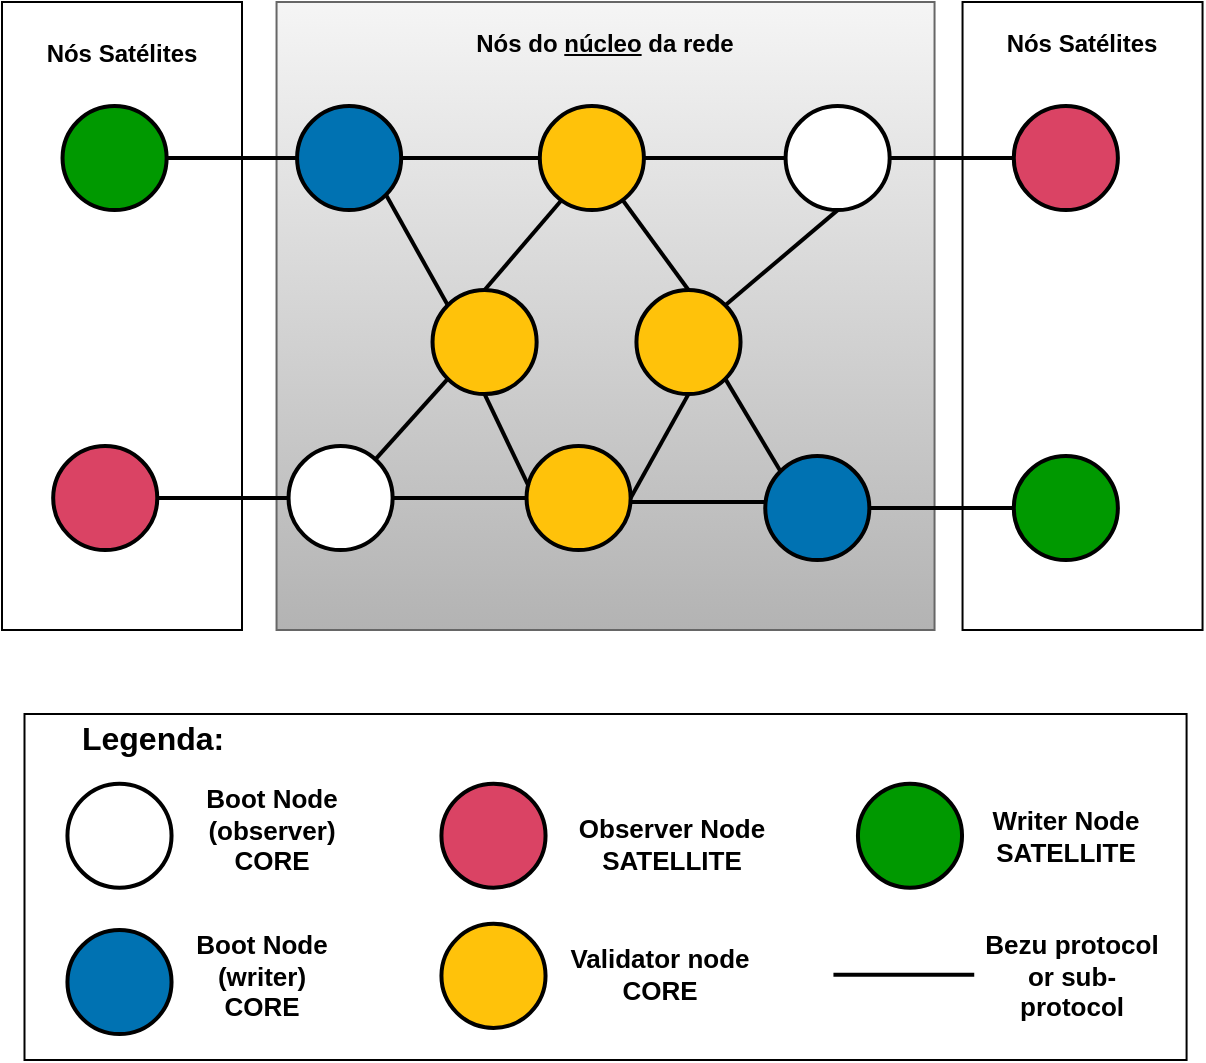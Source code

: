 <mxfile version="21.4.0" type="device">
  <diagram id="MQEEDv3dzmUIhrHRx6iE" name="Page-1">
    <mxGraphModel dx="4987" dy="19765" grid="0" gridSize="10" guides="1" tooltips="1" connect="1" arrows="1" fold="1" page="1" pageScale="1" pageWidth="3300" pageHeight="4681" math="0" shadow="0">
      <root>
        <mxCell id="0" />
        <mxCell id="1" parent="0" />
        <mxCell id="jJP_vp4CB71zRGkZx1Wl-36" value="" style="rounded=0;whiteSpace=wrap;html=1;" parent="1" vertex="1">
          <mxGeometry x="-2505.73" y="-18510" width="120" height="314" as="geometry" />
        </mxCell>
        <mxCell id="jJP_vp4CB71zRGkZx1Wl-34" value="" style="rounded=0;whiteSpace=wrap;html=1;" parent="1" vertex="1">
          <mxGeometry x="-2986" y="-18510" width="120" height="314" as="geometry" />
        </mxCell>
        <mxCell id="jJP_vp4CB71zRGkZx1Wl-31" value="" style="rounded=0;whiteSpace=wrap;html=1;fillColor=#f5f5f5;gradientColor=#b3b3b3;strokeColor=#666666;" parent="1" vertex="1">
          <mxGeometry x="-2848.73" y="-18510" width="329" height="314" as="geometry" />
        </mxCell>
        <mxCell id="7TveAU4EJlshin2q9dtX-1" value="" style="rounded=0;whiteSpace=wrap;html=1;strokeWidth=1;align=left;container=0;" parent="1" vertex="1">
          <mxGeometry x="-2974.75" y="-18154" width="581.04" height="173" as="geometry" />
        </mxCell>
        <mxCell id="7TveAU4EJlshin2q9dtX-6" value="&lt;span style=&quot;font-size: 13px&quot;&gt;&lt;b style=&quot;font-size: 13px&quot;&gt;Writer Node&lt;br&gt;SATELLITE&lt;br style=&quot;font-size: 13px&quot;&gt;&lt;/b&gt;&lt;/span&gt;" style="text;html=1;strokeColor=none;fillColor=none;align=center;verticalAlign=middle;whiteSpace=wrap;rounded=0;container=0;fontSize=13;" parent="1" vertex="1">
          <mxGeometry x="-2503.34" y="-18101.68" width="98.45" height="17.06" as="geometry" />
        </mxCell>
        <mxCell id="7TveAU4EJlshin2q9dtX-11" value="" style="ellipse;whiteSpace=wrap;html=1;aspect=fixed;strokeWidth=2;fillColor=#009900;container=0;" parent="1" vertex="1">
          <mxGeometry x="-2558.03" y="-18119.18" width="52.05" height="52.05" as="geometry" />
        </mxCell>
        <mxCell id="7TveAU4EJlshin2q9dtX-12" value="" style="ellipse;whiteSpace=wrap;html=1;aspect=fixed;strokeWidth=2;fillColor=#FFFFFF;container=0;" parent="1" vertex="1">
          <mxGeometry x="-2953.28" y="-18119.18" width="52.05" height="52.05" as="geometry" />
        </mxCell>
        <mxCell id="7TveAU4EJlshin2q9dtX-13" value="" style="ellipse;whiteSpace=wrap;html=1;aspect=fixed;strokeWidth=2;fillColor=#FFC20A;container=0;" parent="1" vertex="1">
          <mxGeometry x="-2766.28" y="-18049.1" width="52.05" height="52.05" as="geometry" />
        </mxCell>
        <mxCell id="7TveAU4EJlshin2q9dtX-17" value="&lt;b style=&quot;font-size: 13px&quot;&gt;&lt;font style=&quot;font-size: 13px&quot;&gt;Validator node&lt;br&gt;CORE&lt;br style=&quot;font-size: 13px&quot;&gt;&lt;/font&gt;&lt;/b&gt;" style="text;html=1;strokeColor=none;fillColor=none;align=center;verticalAlign=middle;whiteSpace=wrap;rounded=0;container=0;fontSize=13;" parent="1" vertex="1">
          <mxGeometry x="-2714.26" y="-18032.058" width="114.4" height="17.059" as="geometry" />
        </mxCell>
        <mxCell id="7TveAU4EJlshin2q9dtX-18" value="&lt;font&gt;&lt;font style=&quot;font-weight: bold ; font-size: 13px&quot;&gt;Boot Node (observer)&lt;br&gt;CORE&lt;br&gt;&lt;/font&gt;&lt;br&gt;&lt;/font&gt;" style="text;html=1;strokeColor=none;fillColor=none;align=center;verticalAlign=middle;whiteSpace=wrap;rounded=0;container=0;" parent="1" vertex="1">
          <mxGeometry x="-2908.36" y="-18097.374" width="114.4" height="17.059" as="geometry" />
        </mxCell>
        <mxCell id="7TveAU4EJlshin2q9dtX-19" value="&lt;b style=&quot;font-size: 13px&quot;&gt;&lt;font style=&quot;font-size: 13px&quot;&gt;Observer Node&lt;br&gt;SATELLITE&lt;br style=&quot;font-size: 13px&quot;&gt;&lt;/font&gt;&lt;/b&gt;" style="text;html=1;strokeColor=none;fillColor=none;align=center;verticalAlign=middle;whiteSpace=wrap;rounded=0;container=0;fontSize=13;" parent="1" vertex="1">
          <mxGeometry x="-2699.15" y="-18097.37" width="96" height="17.06" as="geometry" />
        </mxCell>
        <mxCell id="7TveAU4EJlshin2q9dtX-22" value="" style="endArrow=none;html=1;jumpSize=6;strokeWidth=2;rounded=0;endFill=0;" parent="1" edge="1">
          <mxGeometry x="-3001.48" y="-18091.3" width="50" height="50" as="geometry">
            <mxPoint x="-2570.28" y="-18023.571" as="sourcePoint" />
            <mxPoint x="-2499.88" y="-18023.571" as="targetPoint" />
          </mxGeometry>
        </mxCell>
        <mxCell id="7TveAU4EJlshin2q9dtX-38" value="&lt;b style=&quot;&quot;&gt;&lt;font style=&quot;font-size: 16px;&quot;&gt;Legenda:&amp;nbsp;&amp;nbsp;&lt;/font&gt;&lt;/b&gt;" style="text;html=1;strokeColor=none;fillColor=none;align=center;verticalAlign=middle;whiteSpace=wrap;rounded=0;container=0;fontSize=11;" parent="1" vertex="1">
          <mxGeometry x="-2959.71" y="-18150" width="107.89" height="15.18" as="geometry" />
        </mxCell>
        <mxCell id="7TveAU4EJlshin2q9dtX-46" value="&lt;b style=&quot;font-size: 13px;&quot;&gt;&lt;font style=&quot;font-size: 13px;&quot;&gt;Bezu protocol or sub-protocol&lt;br style=&quot;font-size: 13px;&quot;&gt;&lt;/font&gt;&lt;/b&gt;" style="text;html=1;strokeColor=none;fillColor=none;align=center;verticalAlign=middle;whiteSpace=wrap;rounded=0;container=0;fontSize=13;" parent="1" vertex="1">
          <mxGeometry x="-2497.35" y="-18031.6" width="92.14" height="17.06" as="geometry" />
        </mxCell>
        <mxCell id="7TveAU4EJlshin2q9dtX-92" value="" style="ellipse;whiteSpace=wrap;html=1;aspect=fixed;strokeWidth=2;fillColor=#DA4364;container=0;" parent="1" vertex="1">
          <mxGeometry x="-2766.28" y="-18119.18" width="52.05" height="52.05" as="geometry" />
        </mxCell>
        <mxCell id="niVHY0Mo2Aw60_f54Sd--28" value="" style="ellipse;whiteSpace=wrap;html=1;aspect=fixed;strokeWidth=2;fillColor=#0072B2;container=0;" parent="1" vertex="1">
          <mxGeometry x="-2953.28" y="-18046" width="52.05" height="52.05" as="geometry" />
        </mxCell>
        <mxCell id="niVHY0Mo2Aw60_f54Sd--29" value="&lt;span style=&quot;font-size: 13px&quot;&gt;&lt;b style=&quot;font-size: 13px&quot;&gt;Boot Node (writer)&lt;br&gt;CORE&lt;br style=&quot;font-size: 13px&quot;&gt;&lt;/b&gt;&lt;/span&gt;" style="text;html=1;strokeColor=none;fillColor=none;align=center;verticalAlign=middle;whiteSpace=wrap;rounded=0;container=0;fontSize=13;" parent="1" vertex="1">
          <mxGeometry x="-2904.96" y="-18032.01" width="98.45" height="17.06" as="geometry" />
        </mxCell>
        <mxCell id="jJP_vp4CB71zRGkZx1Wl-5" style="rounded=0;orthogonalLoop=1;jettySize=auto;html=1;entryX=0.5;entryY=0;entryDx=0;entryDy=0;endArrow=none;endFill=0;strokeWidth=2;" parent="1" source="jJP_vp4CB71zRGkZx1Wl-1" target="jJP_vp4CB71zRGkZx1Wl-3" edge="1">
          <mxGeometry relative="1" as="geometry" />
        </mxCell>
        <mxCell id="jJP_vp4CB71zRGkZx1Wl-1" value="" style="ellipse;whiteSpace=wrap;html=1;aspect=fixed;strokeWidth=2;fillColor=#FFC20A;container=0;" parent="1" vertex="1">
          <mxGeometry x="-2717.1" y="-18458" width="52.05" height="52.05" as="geometry" />
        </mxCell>
        <mxCell id="jJP_vp4CB71zRGkZx1Wl-2" value="" style="ellipse;whiteSpace=wrap;html=1;aspect=fixed;strokeWidth=2;fillColor=#FFC20A;container=0;" parent="1" vertex="1">
          <mxGeometry x="-2770.73" y="-18366" width="52.05" height="52.05" as="geometry" />
        </mxCell>
        <mxCell id="jJP_vp4CB71zRGkZx1Wl-3" value="" style="ellipse;whiteSpace=wrap;html=1;aspect=fixed;strokeWidth=2;fillColor=#FFC20A;container=0;" parent="1" vertex="1">
          <mxGeometry x="-2668.78" y="-18366" width="52.05" height="52.05" as="geometry" />
        </mxCell>
        <mxCell id="jJP_vp4CB71zRGkZx1Wl-4" value="" style="ellipse;whiteSpace=wrap;html=1;aspect=fixed;strokeWidth=2;fillColor=#FFC20A;container=0;" parent="1" vertex="1">
          <mxGeometry x="-2723.73" y="-18288" width="52.05" height="52.05" as="geometry" />
        </mxCell>
        <mxCell id="jJP_vp4CB71zRGkZx1Wl-6" style="rounded=0;orthogonalLoop=1;jettySize=auto;html=1;entryX=1;entryY=0.5;entryDx=0;entryDy=0;endArrow=none;endFill=0;strokeWidth=2;exitX=0.5;exitY=1;exitDx=0;exitDy=0;" parent="1" source="jJP_vp4CB71zRGkZx1Wl-3" target="jJP_vp4CB71zRGkZx1Wl-4" edge="1">
          <mxGeometry relative="1" as="geometry">
            <mxPoint x="-2629.37" y="-18294" as="sourcePoint" />
            <mxPoint x="-2604.37" y="-18257" as="targetPoint" />
          </mxGeometry>
        </mxCell>
        <mxCell id="jJP_vp4CB71zRGkZx1Wl-7" style="rounded=0;orthogonalLoop=1;jettySize=auto;html=1;entryX=0.019;entryY=0.384;entryDx=0;entryDy=0;endArrow=none;endFill=0;strokeWidth=2;exitX=0.5;exitY=1;exitDx=0;exitDy=0;entryPerimeter=0;" parent="1" source="jJP_vp4CB71zRGkZx1Wl-2" target="jJP_vp4CB71zRGkZx1Wl-4" edge="1">
          <mxGeometry relative="1" as="geometry">
            <mxPoint x="-2746.73" y="-18288.97" as="sourcePoint" />
            <mxPoint x="-2775.73" y="-18238.97" as="targetPoint" />
          </mxGeometry>
        </mxCell>
        <mxCell id="jJP_vp4CB71zRGkZx1Wl-8" style="rounded=0;orthogonalLoop=1;jettySize=auto;html=1;endArrow=none;endFill=0;strokeWidth=2;exitX=0.21;exitY=0.903;exitDx=0;exitDy=0;exitPerimeter=0;entryX=0.5;entryY=0;entryDx=0;entryDy=0;" parent="1" source="jJP_vp4CB71zRGkZx1Wl-1" target="jJP_vp4CB71zRGkZx1Wl-2" edge="1">
          <mxGeometry relative="1" as="geometry">
            <mxPoint x="-2762.73" y="-18416" as="sourcePoint" />
            <mxPoint x="-2707.73" y="-18368" as="targetPoint" />
          </mxGeometry>
        </mxCell>
        <mxCell id="jJP_vp4CB71zRGkZx1Wl-9" value="" style="ellipse;whiteSpace=wrap;html=1;aspect=fixed;strokeWidth=2;fillColor=#0072B2;container=0;" parent="1" vertex="1">
          <mxGeometry x="-2838.46" y="-18458" width="52.05" height="52.05" as="geometry" />
        </mxCell>
        <mxCell id="jJP_vp4CB71zRGkZx1Wl-12" style="rounded=0;orthogonalLoop=1;jettySize=auto;html=1;entryX=0;entryY=0.5;entryDx=0;entryDy=0;endArrow=none;endFill=0;strokeWidth=2;exitX=1;exitY=0.5;exitDx=0;exitDy=0;" parent="1" source="jJP_vp4CB71zRGkZx1Wl-9" target="jJP_vp4CB71zRGkZx1Wl-1" edge="1">
          <mxGeometry relative="1" as="geometry">
            <mxPoint x="-2623.13" y="-18416" as="sourcePoint" />
            <mxPoint x="-2591.13" y="-18380" as="targetPoint" />
          </mxGeometry>
        </mxCell>
        <mxCell id="jJP_vp4CB71zRGkZx1Wl-14" style="edgeStyle=orthogonalEdgeStyle;rounded=0;orthogonalLoop=1;jettySize=auto;html=1;startArrow=none;startFill=0;strokeWidth=2;endArrow=none;endFill=0;" parent="1" source="jJP_vp4CB71zRGkZx1Wl-13" target="jJP_vp4CB71zRGkZx1Wl-9" edge="1">
          <mxGeometry relative="1" as="geometry" />
        </mxCell>
        <mxCell id="jJP_vp4CB71zRGkZx1Wl-13" value="" style="ellipse;whiteSpace=wrap;html=1;aspect=fixed;strokeWidth=2;fillColor=#009900;container=0;" parent="1" vertex="1">
          <mxGeometry x="-2955.73" y="-18458" width="52.05" height="52.05" as="geometry" />
        </mxCell>
        <mxCell id="jJP_vp4CB71zRGkZx1Wl-16" style="rounded=0;orthogonalLoop=1;jettySize=auto;html=1;entryX=0;entryY=1;entryDx=0;entryDy=0;endArrow=none;endFill=0;strokeWidth=2;" parent="1" source="jJP_vp4CB71zRGkZx1Wl-15" target="jJP_vp4CB71zRGkZx1Wl-2" edge="1">
          <mxGeometry relative="1" as="geometry" />
        </mxCell>
        <mxCell id="jJP_vp4CB71zRGkZx1Wl-15" value="" style="ellipse;whiteSpace=wrap;html=1;aspect=fixed;strokeWidth=2;fillColor=#FFFFFF;container=0;" parent="1" vertex="1">
          <mxGeometry x="-2842.73" y="-18288" width="52.05" height="52.05" as="geometry" />
        </mxCell>
        <mxCell id="jJP_vp4CB71zRGkZx1Wl-18" style="edgeStyle=orthogonalEdgeStyle;rounded=0;orthogonalLoop=1;jettySize=auto;html=1;entryX=0;entryY=0.5;entryDx=0;entryDy=0;endArrow=none;endFill=0;strokeWidth=2;" parent="1" source="jJP_vp4CB71zRGkZx1Wl-17" target="jJP_vp4CB71zRGkZx1Wl-15" edge="1">
          <mxGeometry relative="1" as="geometry" />
        </mxCell>
        <mxCell id="jJP_vp4CB71zRGkZx1Wl-17" value="" style="ellipse;whiteSpace=wrap;html=1;aspect=fixed;strokeWidth=2;fillColor=#DA4364;container=0;" parent="1" vertex="1">
          <mxGeometry x="-2960.41" y="-18288" width="52.05" height="52.05" as="geometry" />
        </mxCell>
        <mxCell id="jJP_vp4CB71zRGkZx1Wl-19" style="rounded=0;orthogonalLoop=1;jettySize=auto;html=1;entryX=0;entryY=0;entryDx=0;entryDy=0;endArrow=none;endFill=0;strokeWidth=2;exitX=1;exitY=1;exitDx=0;exitDy=0;" parent="1" source="jJP_vp4CB71zRGkZx1Wl-9" target="jJP_vp4CB71zRGkZx1Wl-2" edge="1">
          <mxGeometry relative="1" as="geometry">
            <mxPoint x="-2812.85" y="-18428" as="sourcePoint" />
            <mxPoint x="-2740.85" y="-18398" as="targetPoint" />
          </mxGeometry>
        </mxCell>
        <mxCell id="jJP_vp4CB71zRGkZx1Wl-20" style="rounded=0;orthogonalLoop=1;jettySize=auto;html=1;endArrow=none;endFill=0;strokeWidth=2;entryX=0;entryY=0.5;entryDx=0;entryDy=0;" parent="1" source="jJP_vp4CB71zRGkZx1Wl-15" target="jJP_vp4CB71zRGkZx1Wl-4" edge="1">
          <mxGeometry relative="1" as="geometry">
            <mxPoint x="-2780.73" y="-18207" as="sourcePoint" />
            <mxPoint x="-2743.73" y="-18248" as="targetPoint" />
          </mxGeometry>
        </mxCell>
        <mxCell id="jJP_vp4CB71zRGkZx1Wl-21" value="" style="ellipse;whiteSpace=wrap;html=1;aspect=fixed;strokeWidth=2;fillColor=#0072B2;container=0;" parent="1" vertex="1">
          <mxGeometry x="-2604.37" y="-18283" width="52.05" height="52.05" as="geometry" />
        </mxCell>
        <mxCell id="jJP_vp4CB71zRGkZx1Wl-22" style="edgeStyle=orthogonalEdgeStyle;rounded=0;orthogonalLoop=1;jettySize=auto;html=1;startArrow=none;startFill=0;strokeWidth=2;endArrow=none;endFill=0;" parent="1" source="jJP_vp4CB71zRGkZx1Wl-23" target="jJP_vp4CB71zRGkZx1Wl-21" edge="1">
          <mxGeometry relative="1" as="geometry" />
        </mxCell>
        <mxCell id="jJP_vp4CB71zRGkZx1Wl-23" value="" style="ellipse;whiteSpace=wrap;html=1;aspect=fixed;strokeWidth=2;fillColor=#009900;container=0;" parent="1" vertex="1">
          <mxGeometry x="-2480.11" y="-18283" width="52.05" height="52.05" as="geometry" />
        </mxCell>
        <mxCell id="jJP_vp4CB71zRGkZx1Wl-24" style="rounded=0;orthogonalLoop=1;jettySize=auto;html=1;endArrow=none;endFill=0;strokeWidth=2;entryX=0;entryY=0.5;entryDx=0;entryDy=0;" parent="1" edge="1">
          <mxGeometry relative="1" as="geometry">
            <mxPoint x="-2671.37" y="-18260" as="sourcePoint" />
            <mxPoint x="-2604.37" y="-18260" as="targetPoint" />
          </mxGeometry>
        </mxCell>
        <mxCell id="jJP_vp4CB71zRGkZx1Wl-25" style="rounded=0;orthogonalLoop=1;jettySize=auto;html=1;endArrow=none;endFill=0;strokeWidth=2;entryX=0;entryY=0;entryDx=0;entryDy=0;exitX=1;exitY=1;exitDx=0;exitDy=0;" parent="1" source="jJP_vp4CB71zRGkZx1Wl-3" target="jJP_vp4CB71zRGkZx1Wl-21" edge="1">
          <mxGeometry relative="1" as="geometry">
            <mxPoint x="-2567.85" y="-18313.95" as="sourcePoint" />
            <mxPoint x="-2500.85" y="-18313.95" as="targetPoint" />
          </mxGeometry>
        </mxCell>
        <mxCell id="jJP_vp4CB71zRGkZx1Wl-26" value="" style="ellipse;whiteSpace=wrap;html=1;aspect=fixed;strokeWidth=2;fillColor=#FFFFFF;container=0;" parent="1" vertex="1">
          <mxGeometry x="-2594.21" y="-18458" width="52.05" height="52.05" as="geometry" />
        </mxCell>
        <mxCell id="jJP_vp4CB71zRGkZx1Wl-27" style="edgeStyle=orthogonalEdgeStyle;rounded=0;orthogonalLoop=1;jettySize=auto;html=1;endArrow=none;endFill=0;strokeWidth=2;" parent="1" source="jJP_vp4CB71zRGkZx1Wl-28" target="jJP_vp4CB71zRGkZx1Wl-26" edge="1">
          <mxGeometry relative="1" as="geometry" />
        </mxCell>
        <mxCell id="jJP_vp4CB71zRGkZx1Wl-28" value="" style="ellipse;whiteSpace=wrap;html=1;aspect=fixed;strokeWidth=2;fillColor=#DA4364;container=0;" parent="1" vertex="1">
          <mxGeometry x="-2480.11" y="-18458" width="52.05" height="52.05" as="geometry" />
        </mxCell>
        <mxCell id="jJP_vp4CB71zRGkZx1Wl-29" style="rounded=0;orthogonalLoop=1;jettySize=auto;html=1;entryX=0;entryY=0.5;entryDx=0;entryDy=0;endArrow=none;endFill=0;strokeWidth=2;exitX=1;exitY=0.5;exitDx=0;exitDy=0;" parent="1" source="jJP_vp4CB71zRGkZx1Wl-1" target="jJP_vp4CB71zRGkZx1Wl-26" edge="1">
          <mxGeometry relative="1" as="geometry">
            <mxPoint x="-2649.73" y="-18440" as="sourcePoint" />
            <mxPoint x="-2616.73" y="-18395" as="targetPoint" />
          </mxGeometry>
        </mxCell>
        <mxCell id="jJP_vp4CB71zRGkZx1Wl-30" style="rounded=0;orthogonalLoop=1;jettySize=auto;html=1;endArrow=none;endFill=0;strokeWidth=2;entryX=1;entryY=0;entryDx=0;entryDy=0;exitX=0.5;exitY=1;exitDx=0;exitDy=0;" parent="1" source="jJP_vp4CB71zRGkZx1Wl-26" target="jJP_vp4CB71zRGkZx1Wl-3" edge="1">
          <mxGeometry relative="1" as="geometry">
            <mxPoint x="-2584.73" y="-18386" as="sourcePoint" />
            <mxPoint x="-2556.73" y="-18339" as="targetPoint" />
          </mxGeometry>
        </mxCell>
        <mxCell id="jJP_vp4CB71zRGkZx1Wl-33" value="&lt;b&gt;Nós do &lt;u&gt;núcleo&lt;/u&gt; da rede&lt;br&gt;&lt;/b&gt;" style="text;html=1;strokeColor=none;fillColor=none;align=center;verticalAlign=middle;whiteSpace=wrap;rounded=0;strokeWidth=3;" parent="1" vertex="1">
          <mxGeometry x="-2810.84" y="-18504" width="253.22" height="30" as="geometry" />
        </mxCell>
        <mxCell id="jJP_vp4CB71zRGkZx1Wl-35" value="&lt;b&gt;Nós Satélites&lt;br&gt;&lt;/b&gt;" style="text;html=1;strokeColor=none;fillColor=none;align=center;verticalAlign=middle;whiteSpace=wrap;rounded=0;strokeWidth=3;" parent="1" vertex="1">
          <mxGeometry x="-2979" y="-18499" width="106" height="30" as="geometry" />
        </mxCell>
        <mxCell id="jJP_vp4CB71zRGkZx1Wl-37" value="&lt;b&gt;Nós Satélites&lt;br&gt;&lt;/b&gt;" style="text;html=1;strokeColor=none;fillColor=none;align=center;verticalAlign=middle;whiteSpace=wrap;rounded=0;strokeWidth=3;" parent="1" vertex="1">
          <mxGeometry x="-2498.73" y="-18504" width="106" height="30" as="geometry" />
        </mxCell>
      </root>
    </mxGraphModel>
  </diagram>
</mxfile>
